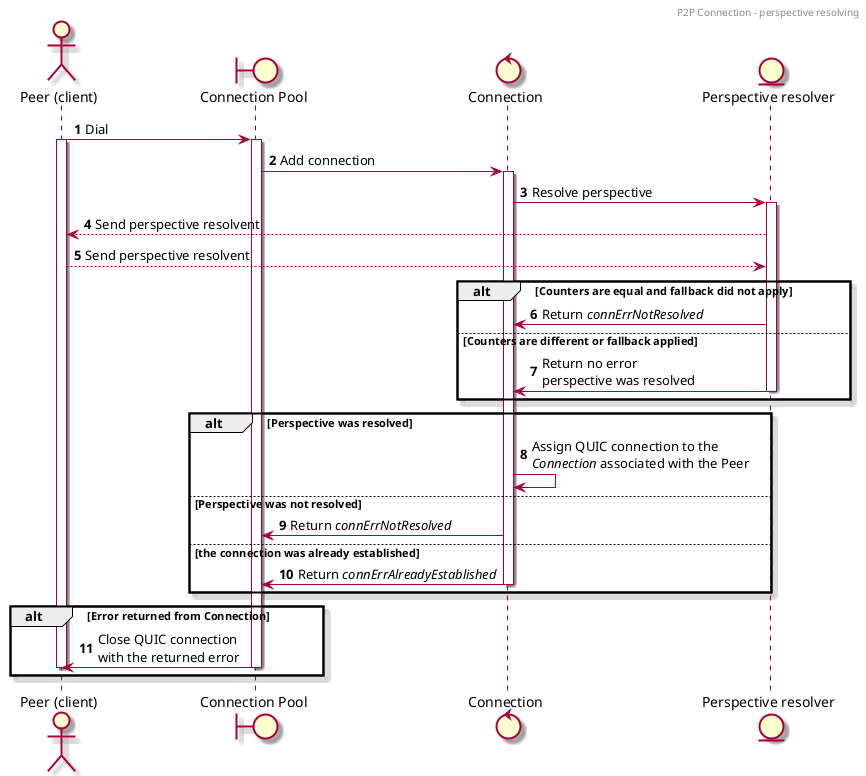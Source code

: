 @startuml
'https://plantuml.com/sequence-diagram

skin rose

header P2P Connection - perspective resolving

actor "Peer (client)" as Peer
boundary "Connection Pool" as pool
control Connection as conn
entity "Perspective resolver" as resolver

autonumber

Peer -> pool ++ : Dial
activate Peer
pool -> conn ++ : Add connection
conn -> resolver ++ : Resolve perspective
resolver --> Peer: Send perspective resolvent
Peer --> resolver : Send perspective resolvent

alt Counters are equal and fallback did not apply
    resolver -> conn : Return //connErrNotResolved//
else Counters are different or fallback applied
    resolver -> conn -- : Return no error\nperspective was resolved
end

alt Perspective was resolved
    conn -> conn : Assign QUIC connection to the\n//Connection// associated with the Peer
else Perspective was not resolved
    conn -> pool : Return //connErrNotResolved//
else the connection was already established
    conn -> pool -- : Return //connErrAlreadyEstablished//
end

alt Error returned from Connection
    pool -> Peer -- : Close QUIC connection\nwith the returned error
    deactivate Peer
end

@enduml